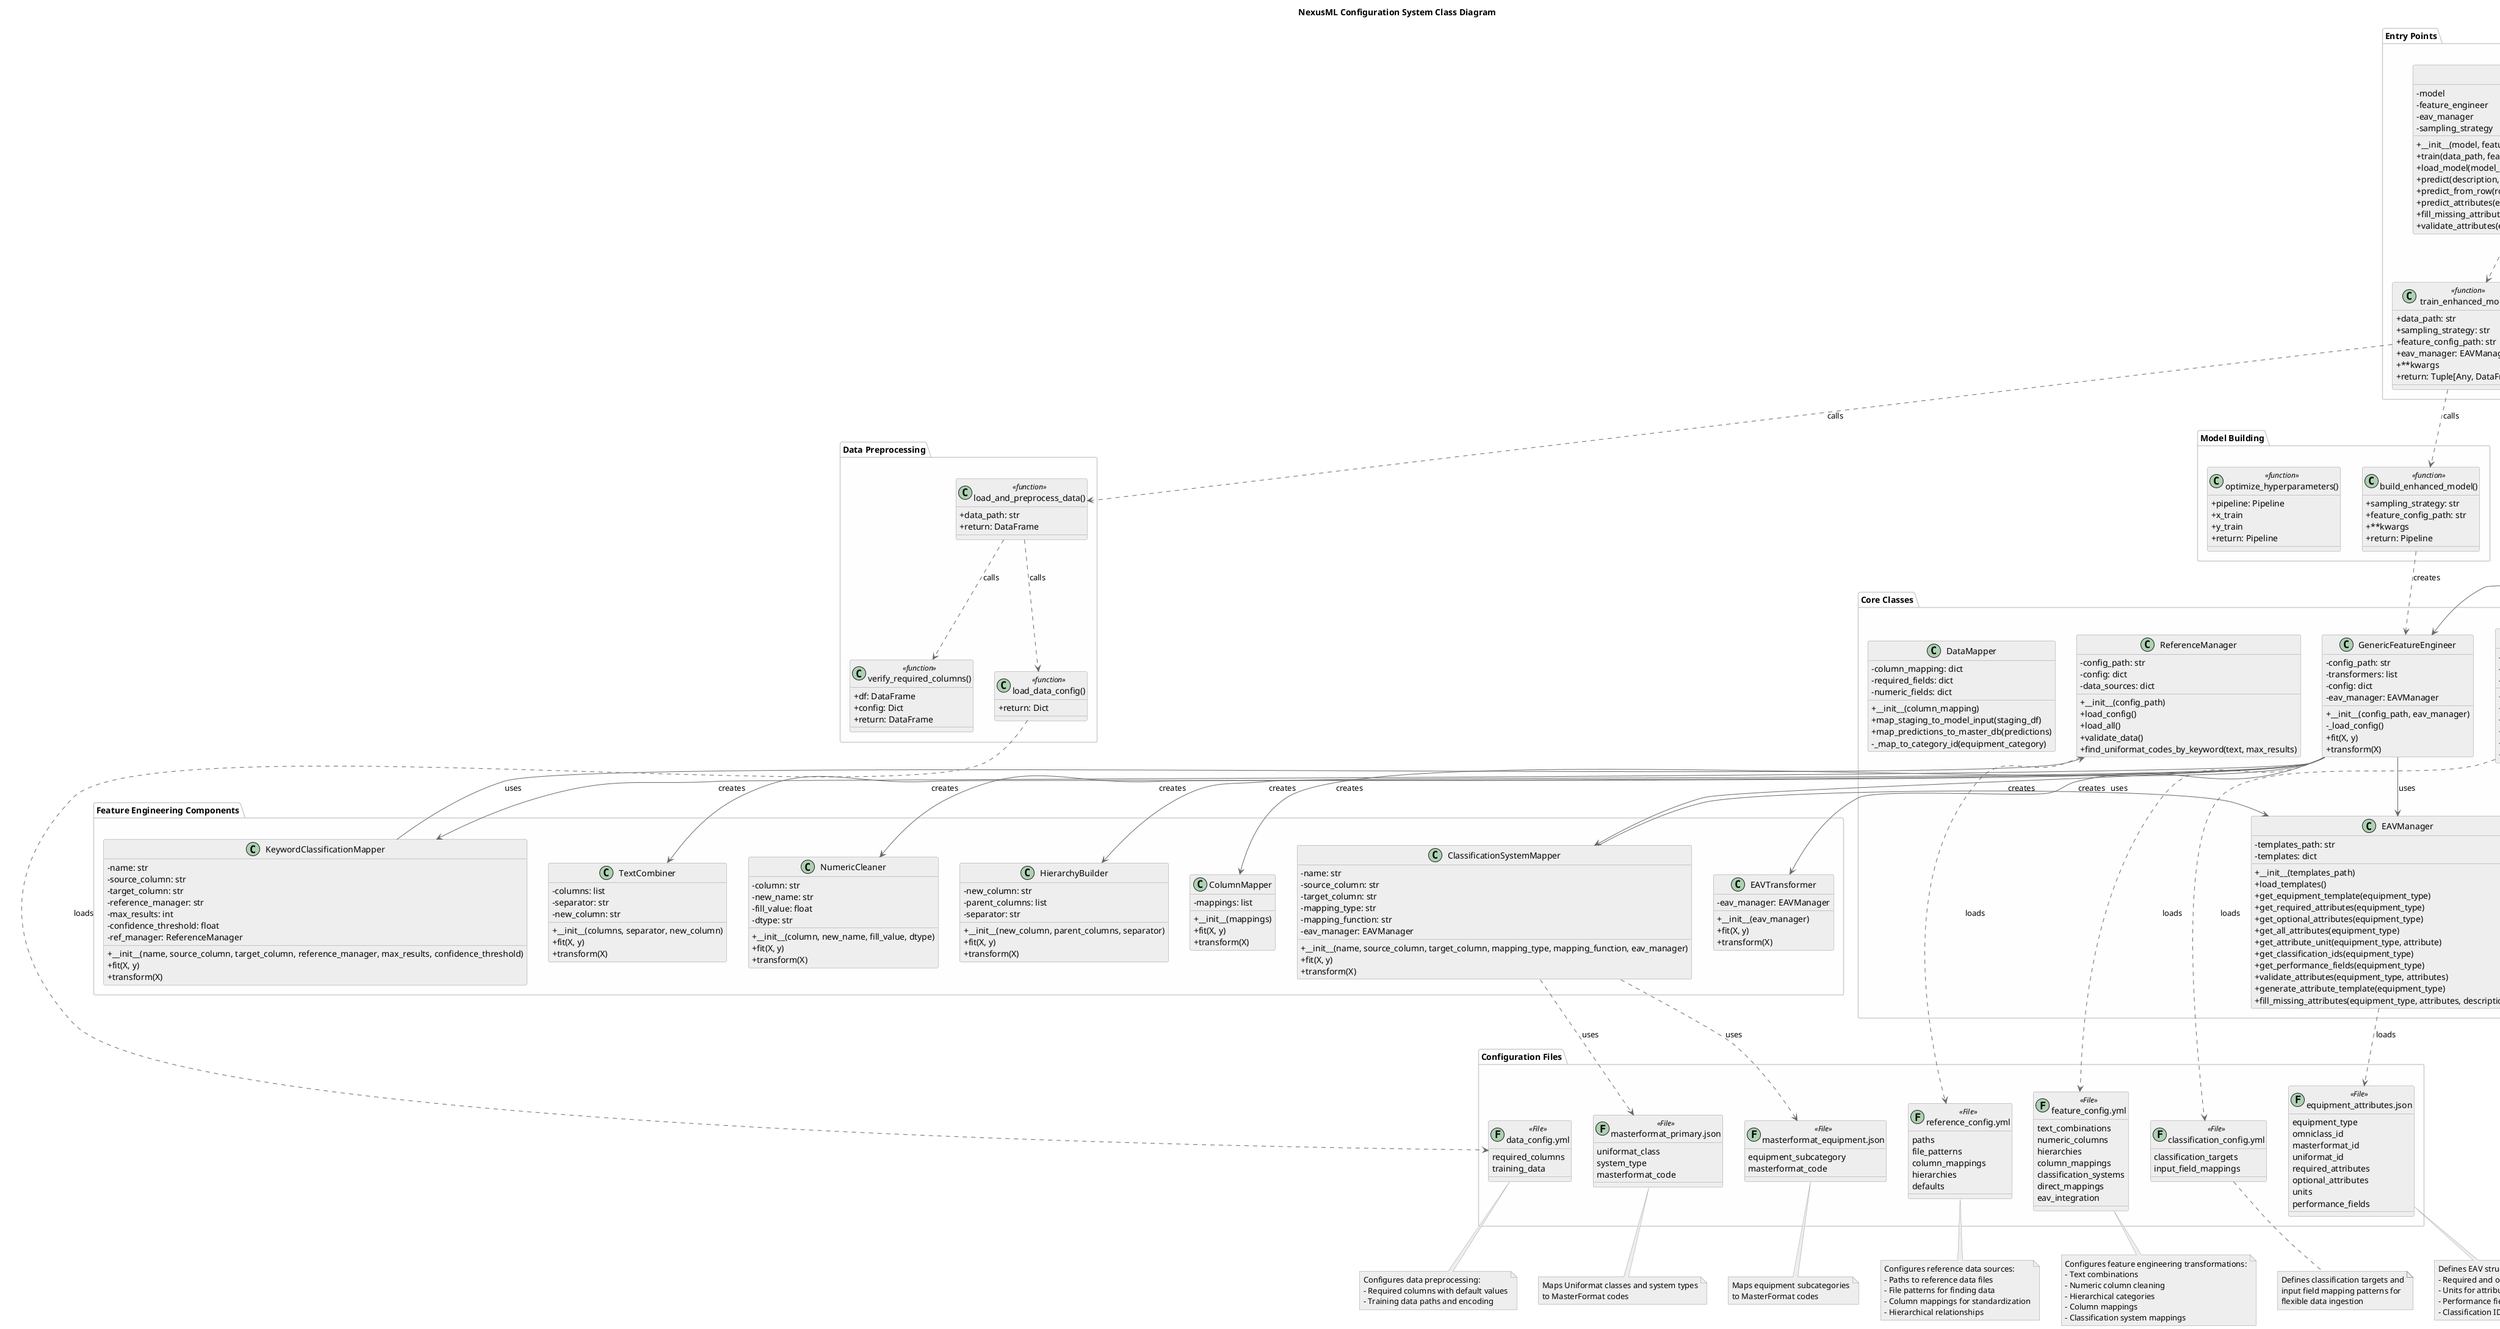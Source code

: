 @startuml "NexusML Configuration System"

' Style definitions
skinparam classAttributeIconSize 0
skinparam backgroundColor white
skinparam ArrowColor #666666
skinparam ClassBorderColor #999999
skinparam ClassBackgroundColor #EEEEEE
skinparam NoteBorderColor #999999
skinparam NoteBackgroundColor #EEEEEE
skinparam PackageBackgroundColor #FEFEFE
skinparam PackageBorderColor #CCCCCC

' Title
title NexusML Configuration System Class Diagram

' Packages
package "Configuration Files" as ConfigFiles {
  class "feature_config.yml" as FeatureConfig << (F,#ADD1B2) File >> {
    text_combinations
    numeric_columns
    hierarchies
    column_mappings
    classification_systems
    direct_mappings
    eav_integration
  }

  class "classification_config.yml" as ClassificationConfig << (F,#ADD1B2) File >> {
    classification_targets
    input_field_mappings
  }

  class "data_config.yml" as DataConfig << (F,#ADD1B2) File >> {
    required_columns
    training_data
  }

  class "reference_config.yml" as ReferenceConfig << (F,#ADD1B2) File >> {
    paths
    file_patterns
    column_mappings
    hierarchies
    defaults
  }

  class "equipment_attributes.json" as EquipmentAttributes << (F,#ADD1B2) File >> {
    equipment_type
    omniclass_id
    masterformat_id
    uniformat_id
    required_attributes
    optional_attributes
    units
    performance_fields
  }

  class "masterformat_primary.json" as MasterformatPrimary << (F,#ADD1B2) File >> {
    uniformat_class
    system_type
    masterformat_code
  }

  class "masterformat_equipment.json" as MasterformatEquipment << (F,#ADD1B2) File >> {
    equipment_subcategory
    masterformat_code
  }
}

package "Core Classes" as CoreClasses {
  class GenericFeatureEngineer {
    -config_path: str
    -transformers: list
    -config: dict
    -eav_manager: EAVManager
    +__init__(config_path, eav_manager)
    -_load_config()
    +fit(X, y)
    +transform(X)
  }

  class DynamicFieldMapper {
    -config_path: str
    -field_mappings: list
    -classification_targets: list
    +__init__(config_path)
    +load_config()
    +get_best_match(available_columns, target_field)
    +map_dataframe(df)
    +get_classification_targets()
    +get_required_db_fields()
  }

  class EAVManager {
    -templates_path: str
    -templates: dict
    +__init__(templates_path)
    +load_templates()
    +get_equipment_template(equipment_type)
    +get_required_attributes(equipment_type)
    +get_optional_attributes(equipment_type)
    +get_all_attributes(equipment_type)
    +get_attribute_unit(equipment_type, attribute)
    +get_classification_ids(equipment_type)
    +get_performance_fields(equipment_type)
    +validate_attributes(equipment_type, attributes)
    +generate_attribute_template(equipment_type)
    +fill_missing_attributes(equipment_type, attributes, description, model)
  }

  class ReferenceManager {
    -config_path: str
    -config: dict
    -data_sources: dict
    +__init__(config_path)
    +load_config()
    +load_all()
    +validate_data()
    +find_uniformat_codes_by_keyword(text, max_results)
  }

  class DataMapper {
    -column_mapping: dict
    -required_fields: dict
    -numeric_fields: dict
    +__init__(column_mapping)
    +map_staging_to_model_input(staging_df)
    +map_predictions_to_master_db(predictions)
    -_map_to_category_id(equipment_category)
  }
}

package "Feature Engineering Components" as FeatureEngineering {
  class TextCombiner {
    -columns: list
    -separator: str
    -new_column: str
    +__init__(columns, separator, new_column)
    +fit(X, y)
    +transform(X)
  }

  class NumericCleaner {
    -column: str
    -new_name: str
    -fill_value: float
    -dtype: str
    +__init__(column, new_name, fill_value, dtype)
    +fit(X, y)
    +transform(X)
  }

  class HierarchyBuilder {
    -new_column: str
    -parent_columns: list
    -separator: str
    +__init__(new_column, parent_columns, separator)
    +fit(X, y)
    +transform(X)
  }

  class ColumnMapper {
    -mappings: list
    +__init__(mappings)
    +fit(X, y)
    +transform(X)
  }

  class KeywordClassificationMapper {
    -name: str
    -source_column: str
    -target_column: str
    -reference_manager: str
    -max_results: int
    -confidence_threshold: float
    -ref_manager: ReferenceManager
    +__init__(name, source_column, target_column, reference_manager, max_results, confidence_threshold)
    +fit(X, y)
    +transform(X)
  }

  class ClassificationSystemMapper {
    -name: str
    -source_column: str
    -target_column: str
    -mapping_type: str
    -mapping_function: str
    -eav_manager: EAVManager
    +__init__(name, source_column, target_column, mapping_type, mapping_function, eav_manager)
    +fit(X, y)
    +transform(X)
  }

  class EAVTransformer {
    -eav_manager: EAVManager
    +__init__(eav_manager)
    +fit(X, y)
    +transform(X)
  }
}

package "Model Building" as ModelBuilding {
  class "build_enhanced_model()" as BuildEnhancedModel << function >> {
    +sampling_strategy: str
    +feature_config_path: str
    +**kwargs
    +return: Pipeline
  }

  class "optimize_hyperparameters()" as OptimizeHyperparameters << function >> {
    +pipeline: Pipeline
    +x_train
    +y_train
    +return: Pipeline
  }
}

package "Data Preprocessing" as DataPreprocessing {
  class "load_and_preprocess_data()" as LoadAndPreprocessData << function >> {
    +data_path: str
    +return: DataFrame
  }

  class "verify_required_columns()" as VerifyRequiredColumns << function >> {
    +df: DataFrame
    +config: Dict
    +return: DataFrame
  }

  class "load_data_config()" as LoadDataConfig << function >> {
    +return: Dict
  }
}

package "Entry Points" as EntryPoints {
  class EquipmentClassifier {
    -model
    -feature_engineer
    -eav_manager
    -sampling_strategy
    +__init__(model, feature_engineer, eav_manager, sampling_strategy)
    +train(data_path, feature_config_path, **kwargs)
    +load_model(model_path)
    +predict(description, service_life, asset_tag)
    +predict_from_row(row)
    +predict_attributes(equipment_type, description)
    +fill_missing_attributes(equipment_type, attributes, description)
    +validate_attributes(equipment_type, attributes)
  }

  class "train_enhanced_model()" as TrainEnhancedModel << function >> {
    +data_path: str
    +sampling_strategy: str
    +feature_config_path: str
    +eav_manager: EAVManager
    +**kwargs
    +return: Tuple[Any, DataFrame]
  }

  class "predict_with_enhanced_model()" as PredictWithEnhancedModel << function >> {
    +model: Any
    +description: str
    +service_life: float
    +asset_tag: str
    +return: Dict
  }
}

' Relationships - Configuration Files to Classes
GenericFeatureEngineer ..> FeatureConfig : loads
DynamicFieldMapper ..> ClassificationConfig : loads
EAVManager ..> EquipmentAttributes : loads
ReferenceManager ..> ReferenceConfig : loads
LoadDataConfig ..> DataConfig : loads
ClassificationSystemMapper ..> MasterformatPrimary : uses
ClassificationSystemMapper ..> MasterformatEquipment : uses

' Relationships - Core Classes
GenericFeatureEngineer --> EAVManager : uses
GenericFeatureEngineer --> TextCombiner : creates
GenericFeatureEngineer --> NumericCleaner : creates
GenericFeatureEngineer --> HierarchyBuilder : creates
GenericFeatureEngineer --> ColumnMapper : creates
GenericFeatureEngineer --> KeywordClassificationMapper : creates
GenericFeatureEngineer --> ClassificationSystemMapper : creates
GenericFeatureEngineer --> EAVTransformer : creates

KeywordClassificationMapper --> ReferenceManager : uses
ClassificationSystemMapper --> EAVManager : uses

' Relationships - Data Preprocessing
LoadAndPreprocessData ..> LoadDataConfig : calls
LoadAndPreprocessData ..> VerifyRequiredColumns : calls

' Relationships - Model Building
BuildEnhancedModel ..> GenericFeatureEngineer : creates

' Relationships - Entry Points
EquipmentClassifier --> GenericFeatureEngineer : uses
EquipmentClassifier --> EAVManager : uses
EquipmentClassifier ..> TrainEnhancedModel : calls
EquipmentClassifier ..> PredictWithEnhancedModel : calls

TrainEnhancedModel ..> LoadAndPreprocessData : calls
TrainEnhancedModel ..> BuildEnhancedModel : calls
PredictWithEnhancedModel ..> EAVManager : uses

' Notes
note bottom of FeatureConfig
  Configures feature engineering transformations:
  - Text combinations
  - Numeric column cleaning
  - Hierarchical categories
  - Column mappings
  - Classification system mappings
end note

note bottom of ClassificationConfig
  Defines classification targets and
  input field mapping patterns for
  flexible data ingestion
end note

note bottom of DataConfig
  Configures data preprocessing:
  - Required columns with default values
  - Training data paths and encoding
end note

note bottom of ReferenceConfig
  Configures reference data sources:
  - Paths to reference data files
  - File patterns for finding data
  - Column mappings for standardization
  - Hierarchical relationships
end note

note bottom of EquipmentAttributes
  Defines EAV structure for equipment:
  - Required and optional attributes
  - Units for attributes
  - Performance fields
  - Classification IDs
end note

note bottom of MasterformatPrimary
  Maps Uniformat classes and system types
  to MasterFormat codes
end note

note bottom of MasterformatEquipment
  Maps equipment subcategories
  to MasterFormat codes
end note

@enduml